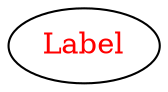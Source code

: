 digraph dependencyGraph {
 concentrate=true;
 ranksep="2.0";
 rankdir="LR"; 
 splines="ortho";
"Label" [fontcolor="red"];
}